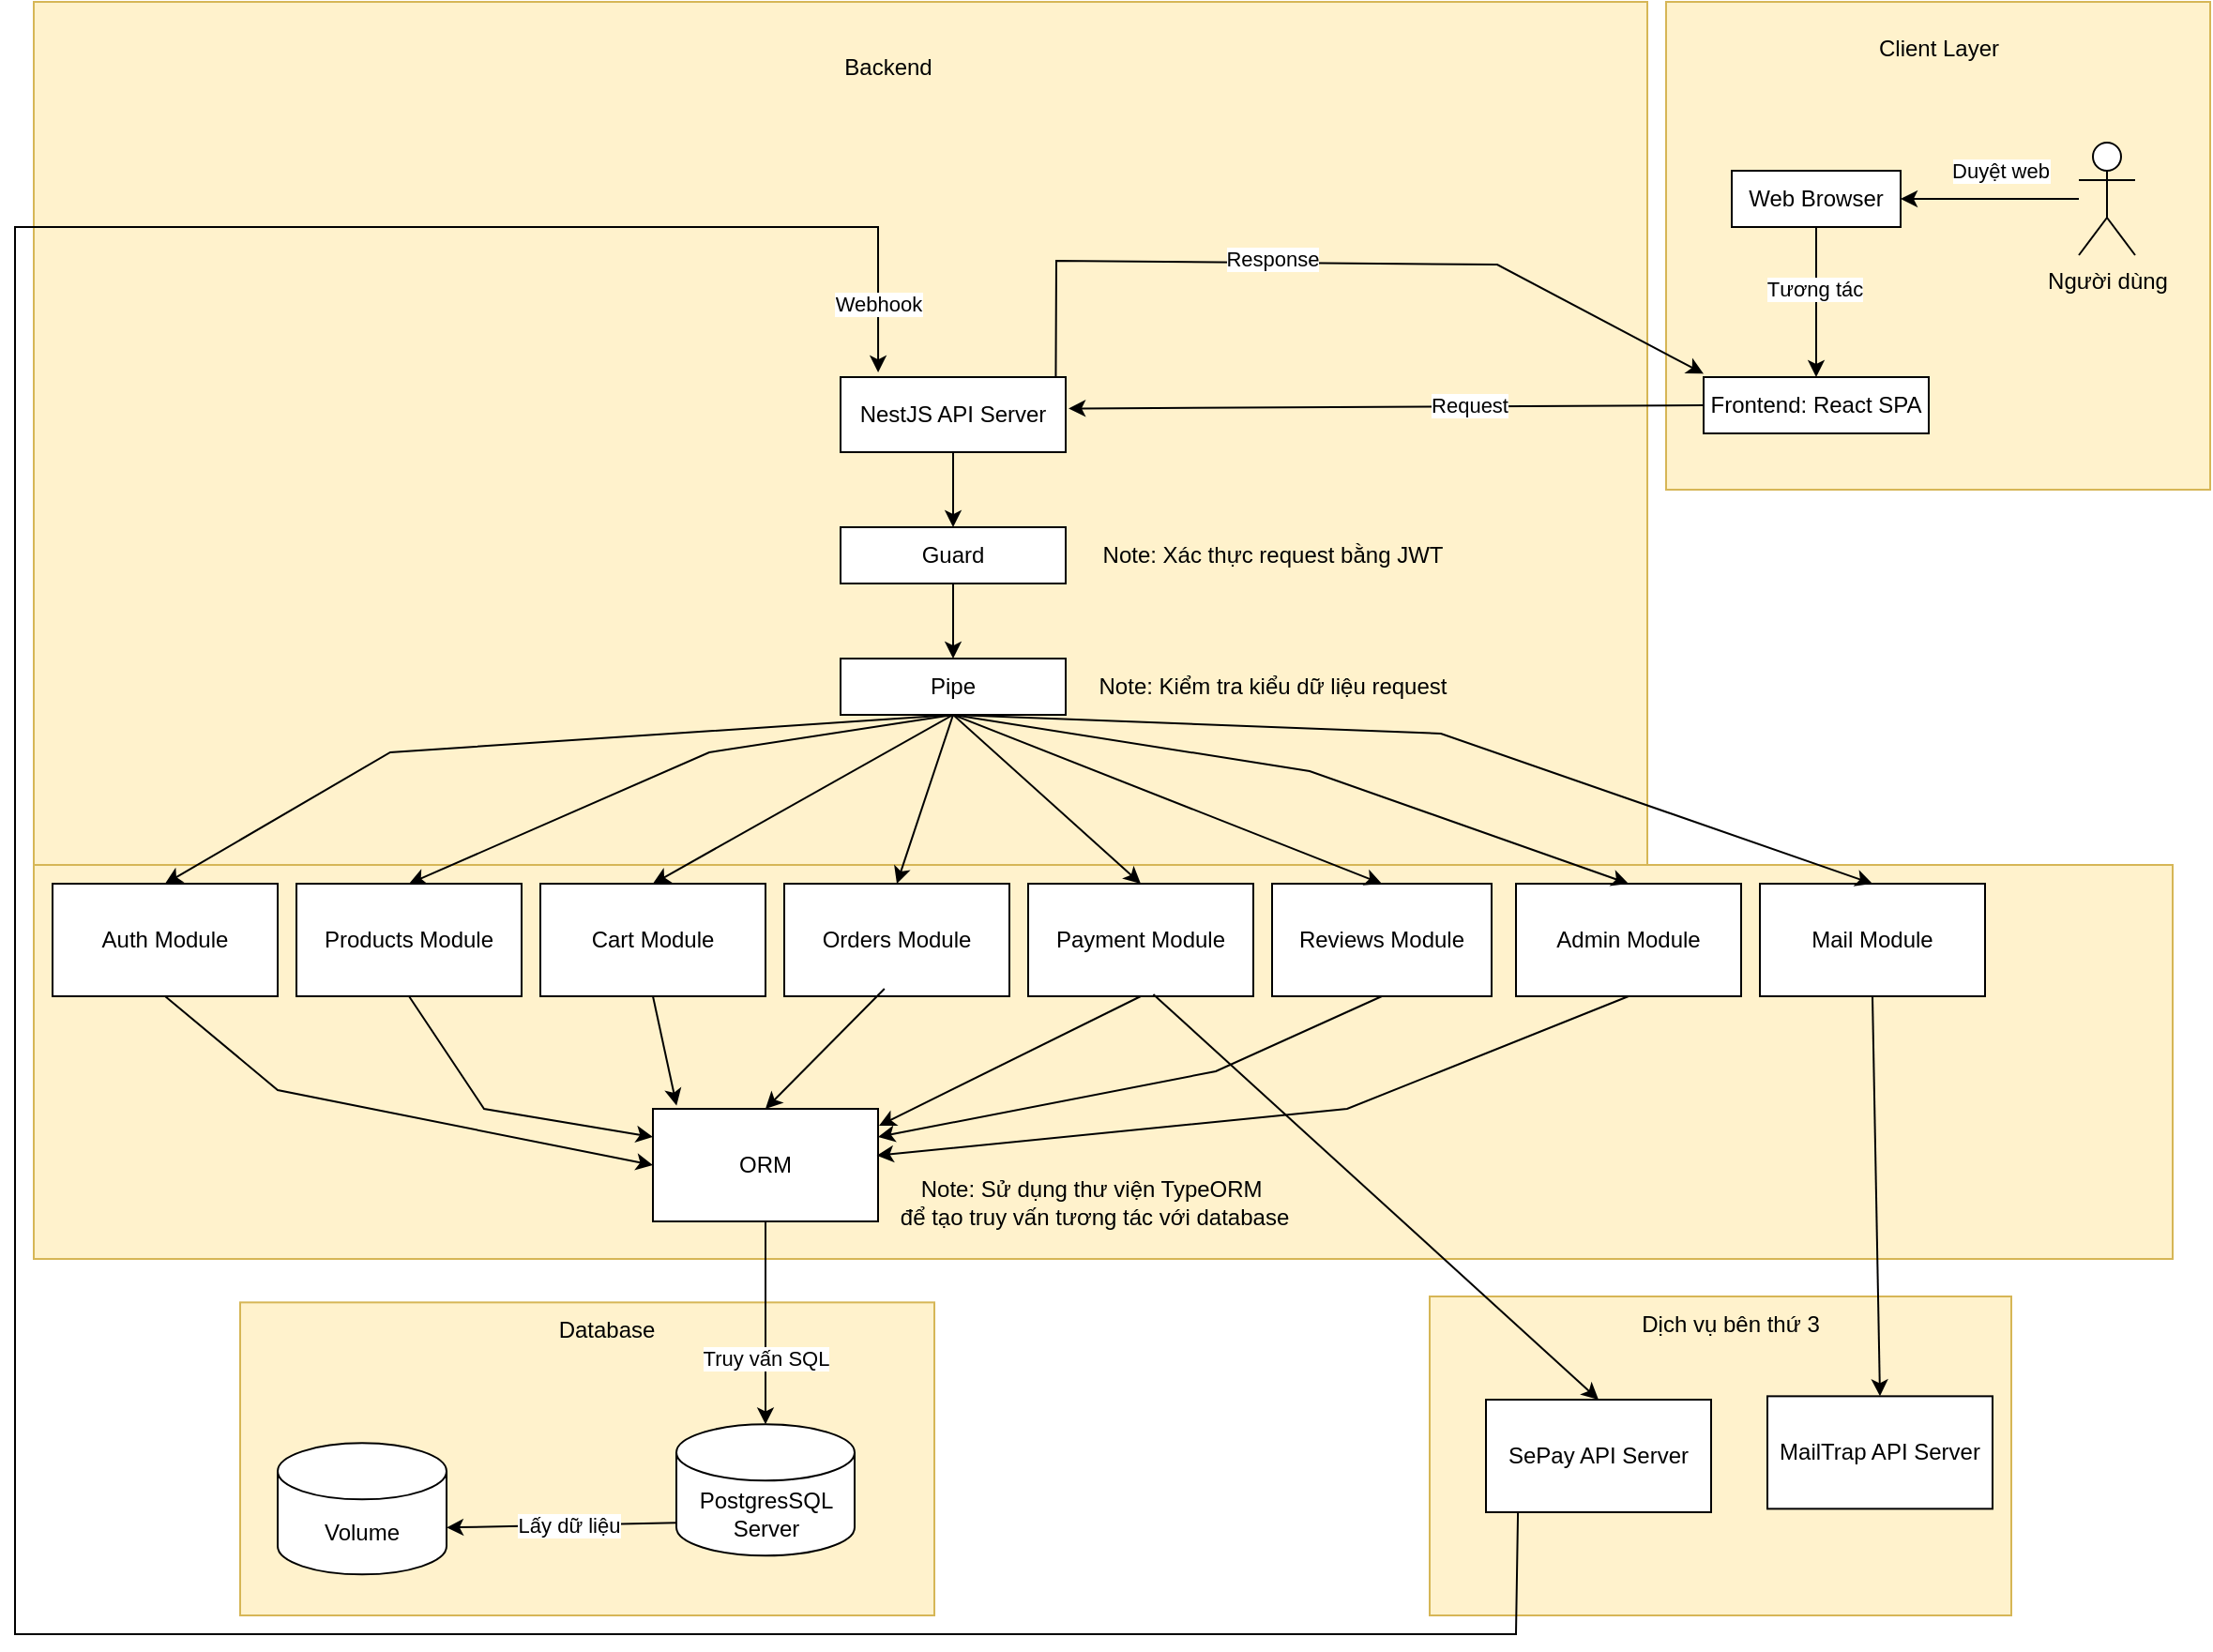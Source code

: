 <mxfile version="28.0.9">
  <diagram name="Trang-1" id="bhh8QtHotjKVRKBMsWN1">
    <mxGraphModel dx="2505" dy="884" grid="1" gridSize="10" guides="1" tooltips="1" connect="1" arrows="1" fold="1" page="1" pageScale="1" pageWidth="827" pageHeight="1169" math="0" shadow="0">
      <root>
        <mxCell id="0" />
        <mxCell id="1" parent="0" />
        <mxCell id="Mh7n0bpdk5gyH5WF4zyQ-27" value="" style="rounded=0;whiteSpace=wrap;html=1;fillColor=#fff2cc;strokeColor=#d6b656;" vertex="1" parent="1">
          <mxGeometry x="-330" y="120" width="860" height="670" as="geometry" />
        </mxCell>
        <mxCell id="Mh7n0bpdk5gyH5WF4zyQ-87" value="" style="rounded=0;whiteSpace=wrap;html=1;fillColor=#fff2cc;strokeColor=#d6b656;" vertex="1" parent="1">
          <mxGeometry x="-330" y="580" width="1140" height="210" as="geometry" />
        </mxCell>
        <mxCell id="Mh7n0bpdk5gyH5WF4zyQ-84" value="" style="rounded=0;whiteSpace=wrap;html=1;fillColor=#fff2cc;strokeColor=#d6b656;" vertex="1" parent="1">
          <mxGeometry x="414" y="810" width="310" height="170" as="geometry" />
        </mxCell>
        <mxCell id="Mh7n0bpdk5gyH5WF4zyQ-72" value="" style="rounded=0;whiteSpace=wrap;html=1;fillColor=#fff2cc;strokeColor=#d6b656;" vertex="1" parent="1">
          <mxGeometry x="-220" y="813.18" width="370" height="166.82" as="geometry" />
        </mxCell>
        <mxCell id="Mh7n0bpdk5gyH5WF4zyQ-26" value="" style="rounded=0;whiteSpace=wrap;html=1;fillColor=#fff2cc;strokeColor=#d6b656;" vertex="1" parent="1">
          <mxGeometry x="540" y="120" width="290" height="260" as="geometry" />
        </mxCell>
        <mxCell id="Mh7n0bpdk5gyH5WF4zyQ-2" value="Client Layer" style="text;html=1;align=center;verticalAlign=middle;resizable=0;points=[];autosize=1;strokeColor=none;fillColor=none;" vertex="1" parent="1">
          <mxGeometry x="640" y="130" width="90" height="30" as="geometry" />
        </mxCell>
        <mxCell id="Mh7n0bpdk5gyH5WF4zyQ-3" value="Người dùng" style="shape=umlActor;verticalLabelPosition=bottom;verticalAlign=top;html=1;outlineConnect=0;" vertex="1" parent="1">
          <mxGeometry x="760" y="195" width="30" height="60" as="geometry" />
        </mxCell>
        <mxCell id="Mh7n0bpdk5gyH5WF4zyQ-6" value="Web Browser" style="whiteSpace=wrap;html=1;" vertex="1" parent="1">
          <mxGeometry x="575" y="210" width="90" height="30" as="geometry" />
        </mxCell>
        <mxCell id="Mh7n0bpdk5gyH5WF4zyQ-8" value="" style="endArrow=classic;html=1;rounded=0;entryX=1;entryY=0.5;entryDx=0;entryDy=0;" edge="1" parent="1" source="Mh7n0bpdk5gyH5WF4zyQ-3" target="Mh7n0bpdk5gyH5WF4zyQ-6">
          <mxGeometry width="50" height="50" relative="1" as="geometry">
            <mxPoint x="600" y="270" as="sourcePoint" />
            <mxPoint x="650" y="220" as="targetPoint" />
          </mxGeometry>
        </mxCell>
        <mxCell id="Mh7n0bpdk5gyH5WF4zyQ-12" value="Duyệt web" style="edgeLabel;html=1;align=center;verticalAlign=middle;resizable=0;points=[];" vertex="1" connectable="0" parent="Mh7n0bpdk5gyH5WF4zyQ-8">
          <mxGeometry x="0.012" y="-2" relative="1" as="geometry">
            <mxPoint x="6" y="-13" as="offset" />
          </mxGeometry>
        </mxCell>
        <mxCell id="Mh7n0bpdk5gyH5WF4zyQ-9" value="Frontend: React SPA" style="whiteSpace=wrap;html=1;" vertex="1" parent="1">
          <mxGeometry x="560" y="320" width="120" height="30" as="geometry" />
        </mxCell>
        <mxCell id="Mh7n0bpdk5gyH5WF4zyQ-10" value="" style="endArrow=classic;html=1;rounded=0;exitX=0.5;exitY=1;exitDx=0;exitDy=0;entryX=0.5;entryY=0;entryDx=0;entryDy=0;" edge="1" parent="1" source="Mh7n0bpdk5gyH5WF4zyQ-6" target="Mh7n0bpdk5gyH5WF4zyQ-9">
          <mxGeometry width="50" height="50" relative="1" as="geometry">
            <mxPoint x="560" y="330" as="sourcePoint" />
            <mxPoint x="610" y="280" as="targetPoint" />
          </mxGeometry>
        </mxCell>
        <mxCell id="Mh7n0bpdk5gyH5WF4zyQ-11" value="Tương tác" style="edgeLabel;html=1;align=center;verticalAlign=middle;resizable=0;points=[];" vertex="1" connectable="0" parent="Mh7n0bpdk5gyH5WF4zyQ-10">
          <mxGeometry x="-0.188" y="-1" relative="1" as="geometry">
            <mxPoint as="offset" />
          </mxGeometry>
        </mxCell>
        <mxCell id="Mh7n0bpdk5gyH5WF4zyQ-13" value="Backend" style="text;html=1;align=center;verticalAlign=middle;resizable=0;points=[];autosize=1;strokeColor=none;fillColor=none;" vertex="1" parent="1">
          <mxGeometry x="90" y="140" width="70" height="30" as="geometry" />
        </mxCell>
        <mxCell id="Mh7n0bpdk5gyH5WF4zyQ-14" value="NestJS API Server" style="whiteSpace=wrap;html=1;" vertex="1" parent="1">
          <mxGeometry x="100" y="320" width="120" height="40" as="geometry" />
        </mxCell>
        <mxCell id="Mh7n0bpdk5gyH5WF4zyQ-15" value="Guard" style="whiteSpace=wrap;html=1;" vertex="1" parent="1">
          <mxGeometry x="100" y="400" width="120" height="30" as="geometry" />
        </mxCell>
        <mxCell id="Mh7n0bpdk5gyH5WF4zyQ-18" value="" style="endArrow=classic;html=1;rounded=0;entryX=1.013;entryY=0.418;entryDx=0;entryDy=0;entryPerimeter=0;exitX=0;exitY=0.5;exitDx=0;exitDy=0;" edge="1" parent="1" source="Mh7n0bpdk5gyH5WF4zyQ-9" target="Mh7n0bpdk5gyH5WF4zyQ-14">
          <mxGeometry width="50" height="50" relative="1" as="geometry">
            <mxPoint x="380" y="430" as="sourcePoint" />
            <mxPoint x="430" y="380" as="targetPoint" />
          </mxGeometry>
        </mxCell>
        <mxCell id="Mh7n0bpdk5gyH5WF4zyQ-19" value="Request" style="edgeLabel;html=1;align=center;verticalAlign=middle;resizable=0;points=[];" vertex="1" connectable="0" parent="Mh7n0bpdk5gyH5WF4zyQ-18">
          <mxGeometry x="-0.087" y="-1" relative="1" as="geometry">
            <mxPoint x="29" as="offset" />
          </mxGeometry>
        </mxCell>
        <mxCell id="Mh7n0bpdk5gyH5WF4zyQ-20" value="Note: Xác thực request bằng JWT" style="text;html=1;align=center;verticalAlign=middle;resizable=0;points=[];autosize=1;" vertex="1" parent="1">
          <mxGeometry x="230" y="400" width="200" height="30" as="geometry" />
        </mxCell>
        <mxCell id="Mh7n0bpdk5gyH5WF4zyQ-21" value="" style="endArrow=classic;html=1;rounded=0;entryX=0.5;entryY=0;entryDx=0;entryDy=0;exitX=0.5;exitY=1;exitDx=0;exitDy=0;" edge="1" parent="1" source="Mh7n0bpdk5gyH5WF4zyQ-14" target="Mh7n0bpdk5gyH5WF4zyQ-15">
          <mxGeometry width="50" height="50" relative="1" as="geometry">
            <mxPoint x="150" y="530" as="sourcePoint" />
            <mxPoint x="200" y="480" as="targetPoint" />
          </mxGeometry>
        </mxCell>
        <mxCell id="Mh7n0bpdk5gyH5WF4zyQ-22" value="" style="endArrow=classic;html=1;rounded=0;exitX=0.5;exitY=1;exitDx=0;exitDy=0;" edge="1" parent="1" source="Mh7n0bpdk5gyH5WF4zyQ-15" target="Mh7n0bpdk5gyH5WF4zyQ-23">
          <mxGeometry width="50" height="50" relative="1" as="geometry">
            <mxPoint x="150" y="530" as="sourcePoint" />
            <mxPoint x="160" y="470" as="targetPoint" />
          </mxGeometry>
        </mxCell>
        <mxCell id="Mh7n0bpdk5gyH5WF4zyQ-23" value="Pipe" style="whiteSpace=wrap;html=1;" vertex="1" parent="1">
          <mxGeometry x="100" y="470" width="120" height="30" as="geometry" />
        </mxCell>
        <mxCell id="Mh7n0bpdk5gyH5WF4zyQ-24" value="Note: Kiểm tra kiểu dữ liệu request" style="text;html=1;align=center;verticalAlign=middle;resizable=0;points=[];autosize=1;strokeColor=none;fillColor=none;" vertex="1" parent="1">
          <mxGeometry x="225" y="470" width="210" height="30" as="geometry" />
        </mxCell>
        <mxCell id="Mh7n0bpdk5gyH5WF4zyQ-29" value="Auth Module" style="rounded=0;whiteSpace=wrap;html=1;" vertex="1" parent="1">
          <mxGeometry x="-320" y="590" width="120" height="60" as="geometry" />
        </mxCell>
        <mxCell id="Mh7n0bpdk5gyH5WF4zyQ-30" value="Products Module" style="whiteSpace=wrap;html=1;" vertex="1" parent="1">
          <mxGeometry x="-190" y="590" width="120" height="60" as="geometry" />
        </mxCell>
        <mxCell id="Mh7n0bpdk5gyH5WF4zyQ-31" value="Cart Module" style="whiteSpace=wrap;html=1;" vertex="1" parent="1">
          <mxGeometry x="-60" y="590" width="120" height="60" as="geometry" />
        </mxCell>
        <mxCell id="Mh7n0bpdk5gyH5WF4zyQ-32" value="Orders Module" style="whiteSpace=wrap;html=1;" vertex="1" parent="1">
          <mxGeometry x="70" y="590" width="120" height="60" as="geometry" />
        </mxCell>
        <mxCell id="Mh7n0bpdk5gyH5WF4zyQ-33" value="Payment Module" style="whiteSpace=wrap;html=1;" vertex="1" parent="1">
          <mxGeometry x="200" y="590" width="120" height="60" as="geometry" />
        </mxCell>
        <mxCell id="Mh7n0bpdk5gyH5WF4zyQ-34" value="Reviews Module" style="whiteSpace=wrap;html=1;" vertex="1" parent="1">
          <mxGeometry x="330" y="590" width="117" height="60" as="geometry" />
        </mxCell>
        <mxCell id="Mh7n0bpdk5gyH5WF4zyQ-35" value="Admin Module" style="whiteSpace=wrap;html=1;" vertex="1" parent="1">
          <mxGeometry x="460" y="590" width="120" height="60" as="geometry" />
        </mxCell>
        <mxCell id="Mh7n0bpdk5gyH5WF4zyQ-36" value="Mail Module" style="whiteSpace=wrap;html=1;" vertex="1" parent="1">
          <mxGeometry x="590" y="590" width="120" height="60" as="geometry" />
        </mxCell>
        <mxCell id="Mh7n0bpdk5gyH5WF4zyQ-38" value="" style="endArrow=classic;html=1;rounded=0;exitX=0.5;exitY=1;exitDx=0;exitDy=0;entryX=0.5;entryY=0;entryDx=0;entryDy=0;" edge="1" parent="1" source="Mh7n0bpdk5gyH5WF4zyQ-23" target="Mh7n0bpdk5gyH5WF4zyQ-29">
          <mxGeometry width="50" height="50" relative="1" as="geometry">
            <mxPoint x="20" y="600" as="sourcePoint" />
            <mxPoint x="70" y="550" as="targetPoint" />
            <Array as="points">
              <mxPoint x="-140" y="520" />
            </Array>
          </mxGeometry>
        </mxCell>
        <mxCell id="Mh7n0bpdk5gyH5WF4zyQ-40" value="" style="endArrow=classic;html=1;rounded=0;entryX=0.5;entryY=0;entryDx=0;entryDy=0;exitX=0.5;exitY=1;exitDx=0;exitDy=0;" edge="1" parent="1" source="Mh7n0bpdk5gyH5WF4zyQ-23" target="Mh7n0bpdk5gyH5WF4zyQ-30">
          <mxGeometry width="50" height="50" relative="1" as="geometry">
            <mxPoint x="100" y="660" as="sourcePoint" />
            <mxPoint x="150" y="610" as="targetPoint" />
            <Array as="points">
              <mxPoint x="30" y="520" />
            </Array>
          </mxGeometry>
        </mxCell>
        <mxCell id="Mh7n0bpdk5gyH5WF4zyQ-42" value="" style="endArrow=classic;html=1;rounded=0;entryX=0.5;entryY=0;entryDx=0;entryDy=0;exitX=0.5;exitY=1;exitDx=0;exitDy=0;" edge="1" parent="1" source="Mh7n0bpdk5gyH5WF4zyQ-23" target="Mh7n0bpdk5gyH5WF4zyQ-31">
          <mxGeometry width="50" height="50" relative="1" as="geometry">
            <mxPoint x="130" y="790" as="sourcePoint" />
            <mxPoint x="180" y="740" as="targetPoint" />
          </mxGeometry>
        </mxCell>
        <mxCell id="Mh7n0bpdk5gyH5WF4zyQ-43" value="" style="endArrow=classic;html=1;rounded=0;entryX=0.5;entryY=0;entryDx=0;entryDy=0;exitX=0.5;exitY=1;exitDx=0;exitDy=0;" edge="1" parent="1" source="Mh7n0bpdk5gyH5WF4zyQ-23" target="Mh7n0bpdk5gyH5WF4zyQ-32">
          <mxGeometry width="50" height="50" relative="1" as="geometry">
            <mxPoint x="240" y="790" as="sourcePoint" />
            <mxPoint x="290" y="740" as="targetPoint" />
          </mxGeometry>
        </mxCell>
        <mxCell id="Mh7n0bpdk5gyH5WF4zyQ-44" value="" style="endArrow=classic;html=1;rounded=0;entryX=0.5;entryY=0;entryDx=0;entryDy=0;exitX=0.5;exitY=1;exitDx=0;exitDy=0;" edge="1" parent="1" source="Mh7n0bpdk5gyH5WF4zyQ-23" target="Mh7n0bpdk5gyH5WF4zyQ-33">
          <mxGeometry width="50" height="50" relative="1" as="geometry">
            <mxPoint x="310" y="850" as="sourcePoint" />
            <mxPoint x="360" y="800" as="targetPoint" />
          </mxGeometry>
        </mxCell>
        <mxCell id="Mh7n0bpdk5gyH5WF4zyQ-45" value="" style="endArrow=classic;html=1;rounded=0;exitX=0.5;exitY=1;exitDx=0;exitDy=0;entryX=0.5;entryY=0;entryDx=0;entryDy=0;" edge="1" parent="1" source="Mh7n0bpdk5gyH5WF4zyQ-23" target="Mh7n0bpdk5gyH5WF4zyQ-34">
          <mxGeometry width="50" height="50" relative="1" as="geometry">
            <mxPoint x="440" y="820" as="sourcePoint" />
            <mxPoint x="490" y="770" as="targetPoint" />
          </mxGeometry>
        </mxCell>
        <mxCell id="Mh7n0bpdk5gyH5WF4zyQ-46" value="" style="endArrow=classic;html=1;rounded=0;exitX=0.5;exitY=1;exitDx=0;exitDy=0;entryX=0.5;entryY=0;entryDx=0;entryDy=0;" edge="1" parent="1" source="Mh7n0bpdk5gyH5WF4zyQ-23" target="Mh7n0bpdk5gyH5WF4zyQ-35">
          <mxGeometry width="50" height="50" relative="1" as="geometry">
            <mxPoint x="460" y="830" as="sourcePoint" />
            <mxPoint x="510" y="780" as="targetPoint" />
            <Array as="points">
              <mxPoint x="350" y="530" />
            </Array>
          </mxGeometry>
        </mxCell>
        <mxCell id="Mh7n0bpdk5gyH5WF4zyQ-47" value="" style="endArrow=classic;html=1;rounded=0;entryX=0.5;entryY=0;entryDx=0;entryDy=0;exitX=0.5;exitY=1;exitDx=0;exitDy=0;" edge="1" parent="1" source="Mh7n0bpdk5gyH5WF4zyQ-23" target="Mh7n0bpdk5gyH5WF4zyQ-36">
          <mxGeometry width="50" height="50" relative="1" as="geometry">
            <mxPoint x="520" y="820" as="sourcePoint" />
            <mxPoint x="570" y="770" as="targetPoint" />
            <Array as="points">
              <mxPoint x="420" y="510" />
            </Array>
          </mxGeometry>
        </mxCell>
        <mxCell id="Mh7n0bpdk5gyH5WF4zyQ-50" value="ORM" style="whiteSpace=wrap;html=1;" vertex="1" parent="1">
          <mxGeometry y="710" width="120" height="60" as="geometry" />
        </mxCell>
        <mxCell id="Mh7n0bpdk5gyH5WF4zyQ-51" value="Note: Sử dụng thư viện TypeORM&amp;nbsp;&lt;div&gt;để tạo truy vấn tương tác với database&lt;/div&gt;" style="text;html=1;align=center;verticalAlign=middle;resizable=0;points=[];autosize=1;strokeColor=none;fillColor=none;" vertex="1" parent="1">
          <mxGeometry x="120" y="740" width="230" height="40" as="geometry" />
        </mxCell>
        <mxCell id="Mh7n0bpdk5gyH5WF4zyQ-52" value="" style="endArrow=classic;html=1;rounded=0;entryX=0;entryY=0.5;entryDx=0;entryDy=0;exitX=0.5;exitY=1;exitDx=0;exitDy=0;" edge="1" parent="1" source="Mh7n0bpdk5gyH5WF4zyQ-29" target="Mh7n0bpdk5gyH5WF4zyQ-50">
          <mxGeometry width="50" height="50" relative="1" as="geometry">
            <mxPoint x="260" y="730" as="sourcePoint" />
            <mxPoint x="310" y="680" as="targetPoint" />
            <Array as="points">
              <mxPoint x="-200" y="700" />
            </Array>
          </mxGeometry>
        </mxCell>
        <mxCell id="Mh7n0bpdk5gyH5WF4zyQ-53" value="" style="endArrow=classic;html=1;rounded=0;exitX=0.5;exitY=1;exitDx=0;exitDy=0;entryX=0;entryY=0.25;entryDx=0;entryDy=0;" edge="1" parent="1" source="Mh7n0bpdk5gyH5WF4zyQ-30" target="Mh7n0bpdk5gyH5WF4zyQ-50">
          <mxGeometry width="50" height="50" relative="1" as="geometry">
            <mxPoint x="260" y="730" as="sourcePoint" />
            <mxPoint x="120" y="710" as="targetPoint" />
            <Array as="points">
              <mxPoint x="-90" y="710" />
            </Array>
          </mxGeometry>
        </mxCell>
        <mxCell id="Mh7n0bpdk5gyH5WF4zyQ-54" value="" style="endArrow=classic;html=1;rounded=0;exitX=0.5;exitY=1;exitDx=0;exitDy=0;entryX=0.105;entryY=-0.029;entryDx=0;entryDy=0;entryPerimeter=0;" edge="1" parent="1" source="Mh7n0bpdk5gyH5WF4zyQ-31" target="Mh7n0bpdk5gyH5WF4zyQ-50">
          <mxGeometry width="50" height="50" relative="1" as="geometry">
            <mxPoint x="330" y="740" as="sourcePoint" />
            <mxPoint x="137.88" y="747.12" as="targetPoint" />
          </mxGeometry>
        </mxCell>
        <mxCell id="Mh7n0bpdk5gyH5WF4zyQ-55" value="" style="endArrow=classic;html=1;rounded=0;exitX=0.445;exitY=0.933;exitDx=0;exitDy=0;exitPerimeter=0;entryX=0.5;entryY=0;entryDx=0;entryDy=0;" edge="1" parent="1" source="Mh7n0bpdk5gyH5WF4zyQ-32" target="Mh7n0bpdk5gyH5WF4zyQ-50">
          <mxGeometry width="50" height="50" relative="1" as="geometry">
            <mxPoint x="330" y="740" as="sourcePoint" />
            <mxPoint x="162.36" y="749.34" as="targetPoint" />
          </mxGeometry>
        </mxCell>
        <mxCell id="Mh7n0bpdk5gyH5WF4zyQ-56" value="" style="endArrow=classic;html=1;rounded=0;entryX=1.004;entryY=0.15;entryDx=0;entryDy=0;entryPerimeter=0;exitX=0.5;exitY=1;exitDx=0;exitDy=0;" edge="1" parent="1" source="Mh7n0bpdk5gyH5WF4zyQ-33" target="Mh7n0bpdk5gyH5WF4zyQ-50">
          <mxGeometry width="50" height="50" relative="1" as="geometry">
            <mxPoint x="330" y="740" as="sourcePoint" />
            <mxPoint x="231.24" y="751.56" as="targetPoint" />
          </mxGeometry>
        </mxCell>
        <mxCell id="Mh7n0bpdk5gyH5WF4zyQ-58" value="" style="endArrow=classic;html=1;rounded=0;exitX=0.5;exitY=1;exitDx=0;exitDy=0;entryX=1;entryY=0.25;entryDx=0;entryDy=0;" edge="1" parent="1" source="Mh7n0bpdk5gyH5WF4zyQ-34" target="Mh7n0bpdk5gyH5WF4zyQ-50">
          <mxGeometry width="50" height="50" relative="1" as="geometry">
            <mxPoint x="330" y="740" as="sourcePoint" />
            <mxPoint x="239.04" y="758.22" as="targetPoint" />
            <Array as="points">
              <mxPoint x="300" y="690" />
            </Array>
          </mxGeometry>
        </mxCell>
        <mxCell id="Mh7n0bpdk5gyH5WF4zyQ-59" value="" style="endArrow=classic;html=1;rounded=0;exitX=0.5;exitY=1;exitDx=0;exitDy=0;entryX=0.994;entryY=0.415;entryDx=0;entryDy=0;entryPerimeter=0;" edge="1" parent="1" source="Mh7n0bpdk5gyH5WF4zyQ-35" target="Mh7n0bpdk5gyH5WF4zyQ-50">
          <mxGeometry width="50" height="50" relative="1" as="geometry">
            <mxPoint x="260" y="730" as="sourcePoint" />
            <mxPoint x="310" y="680" as="targetPoint" />
            <Array as="points">
              <mxPoint x="370" y="710" />
            </Array>
          </mxGeometry>
        </mxCell>
        <mxCell id="Mh7n0bpdk5gyH5WF4zyQ-62" value="PostgresSQL Server" style="shape=cylinder3;whiteSpace=wrap;html=1;boundedLbl=1;backgroundOutline=1;size=15;" vertex="1" parent="1">
          <mxGeometry x="12.5" y="878.18" width="95" height="70" as="geometry" />
        </mxCell>
        <mxCell id="Mh7n0bpdk5gyH5WF4zyQ-63" value="" style="endArrow=classic;html=1;rounded=0;entryX=0.5;entryY=0;entryDx=0;entryDy=0;entryPerimeter=0;exitX=0.5;exitY=1;exitDx=0;exitDy=0;" edge="1" parent="1" source="Mh7n0bpdk5gyH5WF4zyQ-50" target="Mh7n0bpdk5gyH5WF4zyQ-62">
          <mxGeometry width="50" height="50" relative="1" as="geometry">
            <mxPoint x="190" y="840" as="sourcePoint" />
            <mxPoint x="240" y="790" as="targetPoint" />
          </mxGeometry>
        </mxCell>
        <mxCell id="Mh7n0bpdk5gyH5WF4zyQ-95" value="Truy vấn SQL" style="edgeLabel;html=1;align=center;verticalAlign=middle;resizable=0;points=[];" vertex="1" connectable="0" parent="Mh7n0bpdk5gyH5WF4zyQ-63">
          <mxGeometry x="-0.359" y="-1" relative="1" as="geometry">
            <mxPoint x="1" y="38" as="offset" />
          </mxGeometry>
        </mxCell>
        <mxCell id="Mh7n0bpdk5gyH5WF4zyQ-64" value="SePay API Server" style="whiteSpace=wrap;html=1;" vertex="1" parent="1">
          <mxGeometry x="444" y="865.0" width="120" height="60" as="geometry" />
        </mxCell>
        <mxCell id="Mh7n0bpdk5gyH5WF4zyQ-65" value="MailTrap API Server" style="whiteSpace=wrap;html=1;" vertex="1" parent="1">
          <mxGeometry x="594" y="863.18" width="120" height="60" as="geometry" />
        </mxCell>
        <mxCell id="Mh7n0bpdk5gyH5WF4zyQ-66" value="" style="endArrow=classic;html=1;rounded=0;entryX=0.5;entryY=0;entryDx=0;entryDy=0;exitX=0.556;exitY=0.983;exitDx=0;exitDy=0;exitPerimeter=0;" edge="1" parent="1" source="Mh7n0bpdk5gyH5WF4zyQ-33" target="Mh7n0bpdk5gyH5WF4zyQ-64">
          <mxGeometry width="50" height="50" relative="1" as="geometry">
            <mxPoint x="550" y="770" as="sourcePoint" />
            <mxPoint x="600" y="720" as="targetPoint" />
            <Array as="points" />
          </mxGeometry>
        </mxCell>
        <mxCell id="Mh7n0bpdk5gyH5WF4zyQ-67" value="" style="endArrow=classic;html=1;rounded=0;exitX=0.5;exitY=1;exitDx=0;exitDy=0;entryX=0.5;entryY=0;entryDx=0;entryDy=0;" edge="1" parent="1" source="Mh7n0bpdk5gyH5WF4zyQ-36" target="Mh7n0bpdk5gyH5WF4zyQ-65">
          <mxGeometry width="50" height="50" relative="1" as="geometry">
            <mxPoint x="626.84" y="820.0" as="sourcePoint" />
            <mxPoint x="700" y="893.18" as="targetPoint" />
          </mxGeometry>
        </mxCell>
        <mxCell id="Mh7n0bpdk5gyH5WF4zyQ-79" value="" style="endArrow=classic;html=1;rounded=0;entryX=0;entryY=0;entryDx=0;entryDy=0;exitX=0.956;exitY=0.045;exitDx=0;exitDy=0;exitPerimeter=0;" edge="1" parent="1">
          <mxGeometry width="50" height="50" relative="1" as="geometry">
            <mxPoint x="214.72" y="320.0" as="sourcePoint" />
            <mxPoint x="560" y="318.2" as="targetPoint" />
            <Array as="points">
              <mxPoint x="215" y="258" />
              <mxPoint x="450" y="260" />
            </Array>
          </mxGeometry>
        </mxCell>
        <mxCell id="Mh7n0bpdk5gyH5WF4zyQ-80" value="Response" style="edgeLabel;html=1;align=center;verticalAlign=middle;resizable=0;points=[];" vertex="1" connectable="0" parent="Mh7n0bpdk5gyH5WF4zyQ-79">
          <mxGeometry x="-0.162" y="2" relative="1" as="geometry">
            <mxPoint as="offset" />
          </mxGeometry>
        </mxCell>
        <mxCell id="Mh7n0bpdk5gyH5WF4zyQ-85" value="Dịch vụ bên thứ 3" style="text;html=1;align=center;verticalAlign=middle;resizable=0;points=[];autosize=1;strokeColor=none;fillColor=none;" vertex="1" parent="1">
          <mxGeometry x="514" y="810.0" width="120" height="30" as="geometry" />
        </mxCell>
        <mxCell id="Mh7n0bpdk5gyH5WF4zyQ-89" value="Volume" style="shape=cylinder3;whiteSpace=wrap;html=1;boundedLbl=1;backgroundOutline=1;size=15;" vertex="1" parent="1">
          <mxGeometry x="-200" y="888.18" width="90" height="70" as="geometry" />
        </mxCell>
        <mxCell id="Mh7n0bpdk5gyH5WF4zyQ-90" value="" style="endArrow=classic;html=1;rounded=0;entryX=1;entryY=0;entryDx=0;entryDy=45;entryPerimeter=0;exitX=0;exitY=0;exitDx=0;exitDy=52.5;exitPerimeter=0;" edge="1" parent="1" source="Mh7n0bpdk5gyH5WF4zyQ-62" target="Mh7n0bpdk5gyH5WF4zyQ-89">
          <mxGeometry width="50" height="50" relative="1" as="geometry">
            <mxPoint x="240" y="803.18" as="sourcePoint" />
            <mxPoint x="290" y="753.18" as="targetPoint" />
          </mxGeometry>
        </mxCell>
        <mxCell id="Mh7n0bpdk5gyH5WF4zyQ-93" value="Lấy dữ liệu" style="edgeLabel;html=1;align=center;verticalAlign=middle;resizable=0;points=[];" vertex="1" connectable="0" parent="Mh7n0bpdk5gyH5WF4zyQ-90">
          <mxGeometry x="-0.063" relative="1" as="geometry">
            <mxPoint as="offset" />
          </mxGeometry>
        </mxCell>
        <mxCell id="Mh7n0bpdk5gyH5WF4zyQ-92" value="Database" style="text;html=1;align=center;verticalAlign=middle;resizable=0;points=[];autosize=1;strokeColor=none;fillColor=none;" vertex="1" parent="1">
          <mxGeometry x="-60" y="813.18" width="70" height="30" as="geometry" />
        </mxCell>
        <mxCell id="Mh7n0bpdk5gyH5WF4zyQ-96" value="" style="endArrow=classic;html=1;rounded=0;exitX=0.142;exitY=1;exitDx=0;exitDy=0;entryX=0.167;entryY=-0.062;entryDx=0;entryDy=0;entryPerimeter=0;exitPerimeter=0;" edge="1" parent="1" source="Mh7n0bpdk5gyH5WF4zyQ-64" target="Mh7n0bpdk5gyH5WF4zyQ-14">
          <mxGeometry width="50" height="50" relative="1" as="geometry">
            <mxPoint x="460.0" y="1006.08" as="sourcePoint" />
            <mxPoint x="115.56" y="321" as="targetPoint" />
            <Array as="points">
              <mxPoint x="460" y="990" />
              <mxPoint x="-340" y="990" />
              <mxPoint x="-340" y="240" />
              <mxPoint x="-10" y="240" />
              <mxPoint x="120" y="240" />
            </Array>
          </mxGeometry>
        </mxCell>
        <mxCell id="Mh7n0bpdk5gyH5WF4zyQ-98" value="Webhook" style="edgeLabel;html=1;align=center;verticalAlign=middle;resizable=0;points=[];" vertex="1" connectable="0" parent="Mh7n0bpdk5gyH5WF4zyQ-96">
          <mxGeometry x="0.966" relative="1" as="geometry">
            <mxPoint as="offset" />
          </mxGeometry>
        </mxCell>
      </root>
    </mxGraphModel>
  </diagram>
</mxfile>
